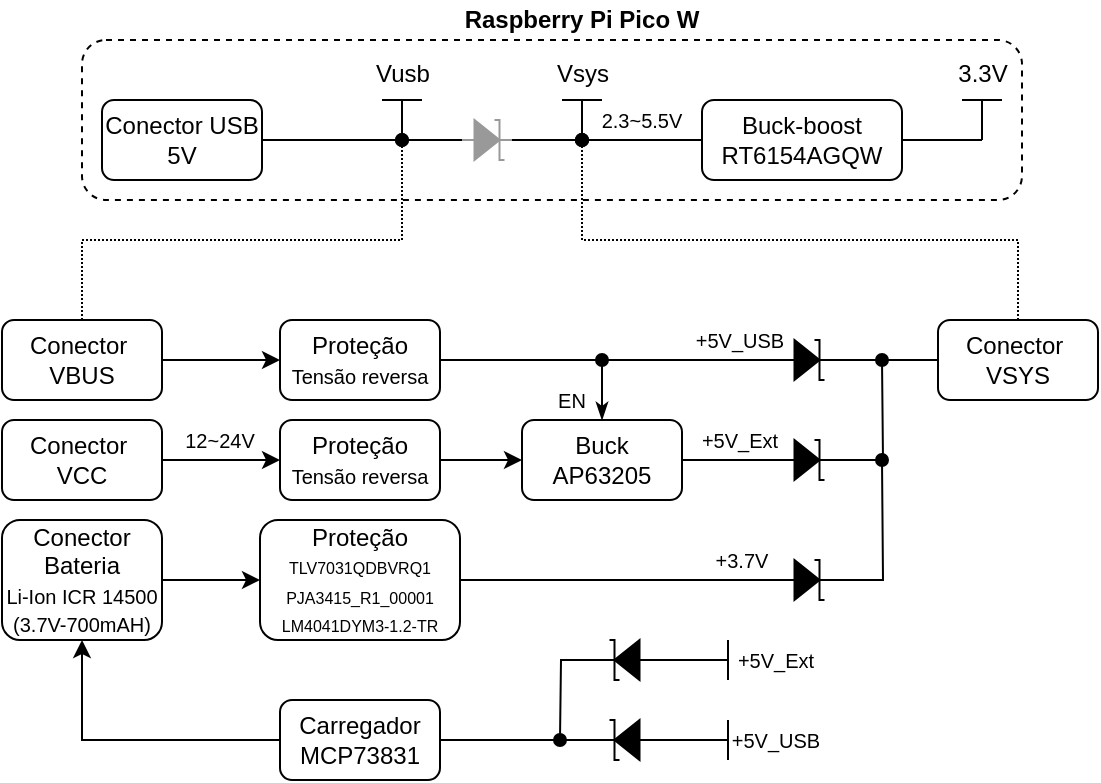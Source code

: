 <mxfile version="24.7.8">
  <diagram id="C5RBs43oDa-KdzZeNtuy" name="Page-1">
    <mxGraphModel dx="698" dy="470" grid="1" gridSize="10" guides="1" tooltips="1" connect="1" arrows="1" fold="1" page="1" pageScale="1" pageWidth="570" pageHeight="410" math="0" shadow="0">
      <root>
        <mxCell id="WIyWlLk6GJQsqaUBKTNV-0" />
        <mxCell id="WIyWlLk6GJQsqaUBKTNV-1" parent="WIyWlLk6GJQsqaUBKTNV-0" />
        <mxCell id="PB_K3ttKSPYF9vjde6-5-34" value="" style="rounded=1;whiteSpace=wrap;html=1;dashed=1;fontSize=12;fillColor=none;" parent="WIyWlLk6GJQsqaUBKTNV-1" vertex="1">
          <mxGeometry x="51" y="30" width="470" height="80" as="geometry" />
        </mxCell>
        <mxCell id="ZhTJbbVJ5x2Whkzgil_z-12" style="edgeStyle=orthogonalEdgeStyle;rounded=0;orthogonalLoop=1;jettySize=auto;html=1;entryX=0;entryY=0.5;entryDx=0;entryDy=0;" edge="1" parent="WIyWlLk6GJQsqaUBKTNV-1" source="WIyWlLk6GJQsqaUBKTNV-3" target="ZhTJbbVJ5x2Whkzgil_z-11">
          <mxGeometry relative="1" as="geometry" />
        </mxCell>
        <mxCell id="WIyWlLk6GJQsqaUBKTNV-3" value="Conector&amp;nbsp;&lt;br&gt;VCC" style="rounded=1;whiteSpace=wrap;html=1;fontSize=12;glass=0;strokeWidth=1;shadow=0;" parent="WIyWlLk6GJQsqaUBKTNV-1" vertex="1">
          <mxGeometry x="11" y="220" width="80" height="40" as="geometry" />
        </mxCell>
        <mxCell id="ZhTJbbVJ5x2Whkzgil_z-32" style="edgeStyle=orthogonalEdgeStyle;rounded=0;orthogonalLoop=1;jettySize=auto;html=1;endArrow=oval;endFill=1;startArrow=classicThin;startFill=1;" edge="1" parent="WIyWlLk6GJQsqaUBKTNV-1" source="PB_K3ttKSPYF9vjde6-5-0">
          <mxGeometry relative="1" as="geometry">
            <mxPoint x="311" y="190" as="targetPoint" />
          </mxGeometry>
        </mxCell>
        <mxCell id="PB_K3ttKSPYF9vjde6-5-0" value="Buck&lt;br&gt;AP63205" style="whiteSpace=wrap;html=1;rounded=1;glass=0;strokeWidth=1;shadow=0;" parent="WIyWlLk6GJQsqaUBKTNV-1" vertex="1">
          <mxGeometry x="271" y="220" width="80" height="40" as="geometry" />
        </mxCell>
        <mxCell id="PB_K3ttKSPYF9vjde6-5-9" style="edgeStyle=orthogonalEdgeStyle;rounded=0;orthogonalLoop=1;jettySize=auto;html=1;entryX=0;entryY=0.5;entryDx=0;entryDy=0;fontSize=8;" parent="WIyWlLk6GJQsqaUBKTNV-1" source="PB_K3ttKSPYF9vjde6-5-5" target="PB_K3ttKSPYF9vjde6-5-6" edge="1">
          <mxGeometry relative="1" as="geometry" />
        </mxCell>
        <mxCell id="PB_K3ttKSPYF9vjde6-5-5" value="&lt;div&gt;Conector&lt;/div&gt;Bateria&lt;br&gt;&lt;font style=&quot;font-size: 10px;&quot;&gt;Li-Ion ICR 14500&lt;br&gt;(3.7V-700mAH)&lt;/font&gt;" style="rounded=1;whiteSpace=wrap;html=1;fontSize=12;glass=0;strokeWidth=1;shadow=0;" parent="WIyWlLk6GJQsqaUBKTNV-1" vertex="1">
          <mxGeometry x="11" y="270" width="80" height="60" as="geometry" />
        </mxCell>
        <mxCell id="PB_K3ttKSPYF9vjde6-5-6" value="Proteção&lt;br&gt;&lt;font style=&quot;font-size: 8px; line-height: 1.2;&quot;&gt;TLV7031QDBVRQ1&lt;br&gt;PJA3415_R1_00001&lt;br&gt;LM4041DYM3-1.2-TR&lt;/font&gt;&lt;font&gt;&lt;br&gt;&lt;/font&gt;" style="rounded=1;whiteSpace=wrap;html=1;fontSize=12;glass=0;strokeWidth=1;shadow=0;" parent="WIyWlLk6GJQsqaUBKTNV-1" vertex="1">
          <mxGeometry x="140" y="270" width="100" height="60" as="geometry" />
        </mxCell>
        <mxCell id="PB_K3ttKSPYF9vjde6-5-23" style="edgeStyle=none;rounded=0;orthogonalLoop=1;jettySize=auto;html=1;entryX=0.5;entryY=0;entryDx=0;entryDy=0;entryPerimeter=0;fontSize=12;endArrow=oval;endFill=1;" parent="WIyWlLk6GJQsqaUBKTNV-1" source="PB_K3ttKSPYF9vjde6-5-10" target="PB_K3ttKSPYF9vjde6-5-18" edge="1">
          <mxGeometry relative="1" as="geometry" />
        </mxCell>
        <mxCell id="PB_K3ttKSPYF9vjde6-5-10" value="" style="pointerEvents=1;fillColor=strokeColor;verticalLabelPosition=bottom;shadow=0;dashed=0;align=center;html=1;verticalAlign=top;shape=mxgraph.electrical.diodes.zener_diode_1;fontSize=8;strokeColor=#999999;" parent="WIyWlLk6GJQsqaUBKTNV-1" vertex="1">
          <mxGeometry x="241" y="70" width="25" height="20" as="geometry" />
        </mxCell>
        <mxCell id="PB_K3ttKSPYF9vjde6-5-12" style="rounded=0;orthogonalLoop=1;jettySize=auto;html=1;fontSize=8;endArrow=none;endFill=0;entryX=0.5;entryY=0;entryDx=0;entryDy=0;entryPerimeter=0;" parent="WIyWlLk6GJQsqaUBKTNV-1" source="PB_K3ttKSPYF9vjde6-5-11" target="PB_K3ttKSPYF9vjde6-5-40" edge="1">
          <mxGeometry relative="1" as="geometry">
            <mxPoint x="201" y="80" as="targetPoint" />
          </mxGeometry>
        </mxCell>
        <mxCell id="PB_K3ttKSPYF9vjde6-5-11" value="Conector USB&lt;br&gt;5V" style="rounded=1;whiteSpace=wrap;html=1;fontSize=12;glass=0;strokeWidth=1;shadow=0;" parent="WIyWlLk6GJQsqaUBKTNV-1" vertex="1">
          <mxGeometry x="61" y="60" width="80" height="40" as="geometry" />
        </mxCell>
        <mxCell id="PB_K3ttKSPYF9vjde6-5-22" style="edgeStyle=none;rounded=0;orthogonalLoop=1;jettySize=auto;html=1;entryX=0.5;entryY=0;entryDx=0;entryDy=0;entryPerimeter=0;fontSize=12;endArrow=none;endFill=0;" parent="WIyWlLk6GJQsqaUBKTNV-1" source="PB_K3ttKSPYF9vjde6-5-13" target="PB_K3ttKSPYF9vjde6-5-21" edge="1">
          <mxGeometry relative="1" as="geometry" />
        </mxCell>
        <mxCell id="PB_K3ttKSPYF9vjde6-5-24" style="edgeStyle=none;rounded=0;orthogonalLoop=1;jettySize=auto;html=1;fontSize=12;endArrow=oval;endFill=1;" parent="WIyWlLk6GJQsqaUBKTNV-1" source="PB_K3ttKSPYF9vjde6-5-13" edge="1">
          <mxGeometry relative="1" as="geometry">
            <mxPoint x="301" y="80" as="targetPoint" />
          </mxGeometry>
        </mxCell>
        <mxCell id="PB_K3ttKSPYF9vjde6-5-13" value="Buck-boost&lt;br&gt;RT6154AGQW" style="whiteSpace=wrap;html=1;rounded=1;glass=0;strokeWidth=1;shadow=0;" parent="WIyWlLk6GJQsqaUBKTNV-1" vertex="1">
          <mxGeometry x="361" y="60" width="100" height="40" as="geometry" />
        </mxCell>
        <mxCell id="PB_K3ttKSPYF9vjde6-5-18" value="&lt;font style=&quot;font-size: 12px;&quot;&gt;Vsys&lt;/font&gt;" style="verticalLabelPosition=top;verticalAlign=bottom;shape=mxgraph.electrical.signal_sources.vdd;shadow=0;dashed=0;align=center;strokeWidth=1;fontSize=24;html=1;flipV=1;" parent="WIyWlLk6GJQsqaUBKTNV-1" vertex="1">
          <mxGeometry x="291" y="60" width="20" height="20" as="geometry" />
        </mxCell>
        <mxCell id="PB_K3ttKSPYF9vjde6-5-21" value="&lt;span style=&quot;font-size: 12px;&quot;&gt;3.3V&lt;/span&gt;" style="verticalLabelPosition=top;verticalAlign=bottom;shape=mxgraph.electrical.signal_sources.vdd;shadow=0;dashed=0;align=center;strokeWidth=1;fontSize=24;html=1;flipV=1;" parent="WIyWlLk6GJQsqaUBKTNV-1" vertex="1">
          <mxGeometry x="491" y="60" width="20" height="20" as="geometry" />
        </mxCell>
        <mxCell id="PB_K3ttKSPYF9vjde6-5-28" style="edgeStyle=orthogonalEdgeStyle;rounded=0;orthogonalLoop=1;jettySize=auto;html=1;entryX=0.5;entryY=1;entryDx=0;entryDy=0;fontSize=12;endArrow=classic;endFill=1;" parent="WIyWlLk6GJQsqaUBKTNV-1" source="PB_K3ttKSPYF9vjde6-5-27" target="PB_K3ttKSPYF9vjde6-5-5" edge="1">
          <mxGeometry relative="1" as="geometry" />
        </mxCell>
        <mxCell id="PB_K3ttKSPYF9vjde6-5-27" value="&lt;font&gt;Carregador&lt;br&gt;MCP73831&lt;br&gt;&lt;/font&gt;" style="rounded=1;whiteSpace=wrap;html=1;fontSize=12;glass=0;strokeWidth=1;shadow=0;gradientColor=none;" parent="WIyWlLk6GJQsqaUBKTNV-1" vertex="1">
          <mxGeometry x="150" y="360" width="80" height="40" as="geometry" />
        </mxCell>
        <mxCell id="PB_K3ttKSPYF9vjde6-5-35" value="&lt;b&gt;Raspberry Pi Pico W&lt;/b&gt;" style="text;html=1;strokeColor=none;fillColor=none;align=center;verticalAlign=middle;whiteSpace=wrap;rounded=0;dashed=1;fontSize=12;" parent="WIyWlLk6GJQsqaUBKTNV-1" vertex="1">
          <mxGeometry x="236" y="10" width="130" height="20" as="geometry" />
        </mxCell>
        <mxCell id="PB_K3ttKSPYF9vjde6-5-36" value="&lt;font style=&quot;font-size: 10px;&quot;&gt;12~24V&lt;/font&gt;" style="text;html=1;strokeColor=none;fillColor=none;align=center;verticalAlign=middle;whiteSpace=wrap;rounded=0;dashed=1;fontSize=12;" parent="WIyWlLk6GJQsqaUBKTNV-1" vertex="1">
          <mxGeometry x="100" y="220" width="40" height="20" as="geometry" />
        </mxCell>
        <mxCell id="PB_K3ttKSPYF9vjde6-5-48" style="edgeStyle=orthogonalEdgeStyle;rounded=0;orthogonalLoop=1;jettySize=auto;html=1;entryX=0.5;entryY=0;entryDx=0;entryDy=0;entryPerimeter=0;fontSize=10;startArrow=none;startFill=0;endArrow=none;endFill=0;" parent="WIyWlLk6GJQsqaUBKTNV-1" source="PB_K3ttKSPYF9vjde6-5-39" target="PB_K3ttKSPYF9vjde6-5-47" edge="1">
          <mxGeometry relative="1" as="geometry" />
        </mxCell>
        <mxCell id="ZhTJbbVJ5x2Whkzgil_z-38" value="" style="edgeStyle=none;rounded=0;orthogonalLoop=1;jettySize=auto;html=1;endArrow=none;endFill=0;" edge="1" parent="WIyWlLk6GJQsqaUBKTNV-1" source="PB_K3ttKSPYF9vjde6-5-39" target="PB_K3ttKSPYF9vjde6-5-27">
          <mxGeometry relative="1" as="geometry" />
        </mxCell>
        <mxCell id="PB_K3ttKSPYF9vjde6-5-39" value="" style="pointerEvents=1;fillColor=strokeColor;verticalLabelPosition=bottom;shadow=0;dashed=0;align=center;html=1;verticalAlign=top;shape=mxgraph.electrical.diodes.zener_diode_1;fontSize=8;rotation=-180;" parent="WIyWlLk6GJQsqaUBKTNV-1" vertex="1">
          <mxGeometry x="311" y="370" width="25" height="20" as="geometry" />
        </mxCell>
        <mxCell id="PB_K3ttKSPYF9vjde6-5-40" value="&lt;font style=&quot;font-size: 12px;&quot;&gt;Vusb&lt;/font&gt;" style="verticalLabelPosition=top;verticalAlign=bottom;shape=mxgraph.electrical.signal_sources.vdd;shadow=0;dashed=0;align=center;strokeWidth=1;fontSize=24;html=1;flipV=1;" parent="WIyWlLk6GJQsqaUBKTNV-1" vertex="1">
          <mxGeometry x="201" y="60" width="20" height="20" as="geometry" />
        </mxCell>
        <mxCell id="PB_K3ttKSPYF9vjde6-5-49" style="edgeStyle=orthogonalEdgeStyle;rounded=0;orthogonalLoop=1;jettySize=auto;html=1;entryX=0.5;entryY=0;entryDx=0;entryDy=0;entryPerimeter=0;fontSize=10;startArrow=none;startFill=0;endArrow=none;endFill=0;" parent="WIyWlLk6GJQsqaUBKTNV-1" source="PB_K3ttKSPYF9vjde6-5-41" target="PB_K3ttKSPYF9vjde6-5-45" edge="1">
          <mxGeometry relative="1" as="geometry" />
        </mxCell>
        <mxCell id="ZhTJbbVJ5x2Whkzgil_z-39" style="edgeStyle=orthogonalEdgeStyle;rounded=0;orthogonalLoop=1;jettySize=auto;html=1;endArrow=oval;endFill=1;strokeWidth=1;endSize=6;" edge="1" parent="WIyWlLk6GJQsqaUBKTNV-1" source="PB_K3ttKSPYF9vjde6-5-41">
          <mxGeometry relative="1" as="geometry">
            <mxPoint x="290" y="380" as="targetPoint" />
          </mxGeometry>
        </mxCell>
        <mxCell id="PB_K3ttKSPYF9vjde6-5-41" value="" style="pointerEvents=1;fillColor=strokeColor;verticalLabelPosition=bottom;shadow=0;dashed=0;align=center;html=1;verticalAlign=top;shape=mxgraph.electrical.diodes.zener_diode_1;fontSize=8;rotation=-180;" parent="WIyWlLk6GJQsqaUBKTNV-1" vertex="1">
          <mxGeometry x="311" y="330" width="25" height="20" as="geometry" />
        </mxCell>
        <mxCell id="PB_K3ttKSPYF9vjde6-5-45" value="" style="verticalLabelPosition=top;verticalAlign=bottom;shape=mxgraph.electrical.signal_sources.vdd;shadow=0;dashed=0;align=center;strokeWidth=1;fontSize=24;html=1;flipV=1;rotation=90;" parent="WIyWlLk6GJQsqaUBKTNV-1" vertex="1">
          <mxGeometry x="354" y="330" width="20" height="20" as="geometry" />
        </mxCell>
        <mxCell id="PB_K3ttKSPYF9vjde6-5-47" value="" style="verticalLabelPosition=top;verticalAlign=bottom;shape=mxgraph.electrical.signal_sources.vdd;shadow=0;dashed=0;align=center;strokeWidth=1;fontSize=24;html=1;flipV=1;rotation=90;" parent="WIyWlLk6GJQsqaUBKTNV-1" vertex="1">
          <mxGeometry x="354" y="370" width="20" height="20" as="geometry" />
        </mxCell>
        <mxCell id="ZhTJbbVJ5x2Whkzgil_z-2" style="edgeStyle=orthogonalEdgeStyle;rounded=0;orthogonalLoop=1;jettySize=auto;html=1;entryX=0.5;entryY=0;entryDx=0;entryDy=0;entryPerimeter=0;endArrow=oval;endFill=1;" edge="1" parent="WIyWlLk6GJQsqaUBKTNV-1" source="PB_K3ttKSPYF9vjde6-5-10" target="PB_K3ttKSPYF9vjde6-5-40">
          <mxGeometry relative="1" as="geometry">
            <Array as="points">
              <mxPoint x="211" y="80" />
              <mxPoint x="211" y="80" />
            </Array>
          </mxGeometry>
        </mxCell>
        <mxCell id="ZhTJbbVJ5x2Whkzgil_z-29" style="edgeStyle=orthogonalEdgeStyle;rounded=0;orthogonalLoop=1;jettySize=auto;html=1;endArrow=oval;endFill=1;" edge="1" parent="WIyWlLk6GJQsqaUBKTNV-1" source="ZhTJbbVJ5x2Whkzgil_z-3">
          <mxGeometry relative="1" as="geometry">
            <mxPoint x="451" y="240" as="targetPoint" />
          </mxGeometry>
        </mxCell>
        <mxCell id="ZhTJbbVJ5x2Whkzgil_z-3" value="" style="pointerEvents=1;fillColor=strokeColor;verticalLabelPosition=bottom;shadow=0;dashed=0;align=center;html=1;verticalAlign=top;shape=mxgraph.electrical.diodes.zener_diode_1;fontSize=8;" vertex="1" parent="WIyWlLk6GJQsqaUBKTNV-1">
          <mxGeometry x="401" y="290" width="25" height="20" as="geometry" />
        </mxCell>
        <mxCell id="ZhTJbbVJ5x2Whkzgil_z-27" style="edgeStyle=orthogonalEdgeStyle;rounded=0;orthogonalLoop=1;jettySize=auto;html=1;endArrow=oval;endFill=1;" edge="1" parent="WIyWlLk6GJQsqaUBKTNV-1" source="ZhTJbbVJ5x2Whkzgil_z-4">
          <mxGeometry relative="1" as="geometry">
            <mxPoint x="451" y="190" as="targetPoint" />
          </mxGeometry>
        </mxCell>
        <mxCell id="ZhTJbbVJ5x2Whkzgil_z-4" value="" style="pointerEvents=1;fillColor=strokeColor;verticalLabelPosition=bottom;shadow=0;dashed=0;align=center;html=1;verticalAlign=top;shape=mxgraph.electrical.diodes.zener_diode_1;fontSize=8;" vertex="1" parent="WIyWlLk6GJQsqaUBKTNV-1">
          <mxGeometry x="401" y="230" width="25" height="20" as="geometry" />
        </mxCell>
        <mxCell id="ZhTJbbVJ5x2Whkzgil_z-5" value="&lt;font style=&quot;font-size: 10px;&quot;&gt;2.3~5.5V&lt;/font&gt;" style="text;html=1;strokeColor=none;fillColor=none;align=center;verticalAlign=middle;whiteSpace=wrap;rounded=0;dashed=1;fontSize=12;" vertex="1" parent="WIyWlLk6GJQsqaUBKTNV-1">
          <mxGeometry x="301" y="60" width="60" height="20" as="geometry" />
        </mxCell>
        <mxCell id="ZhTJbbVJ5x2Whkzgil_z-7" value="Proteção&lt;br&gt;&lt;font style=&quot;font-size: 10px;&quot;&gt;Tensão reversa&lt;/font&gt;" style="rounded=1;whiteSpace=wrap;html=1;fontSize=12;glass=0;strokeWidth=1;shadow=0;" vertex="1" parent="WIyWlLk6GJQsqaUBKTNV-1">
          <mxGeometry x="150" y="170" width="80" height="40" as="geometry" />
        </mxCell>
        <mxCell id="ZhTJbbVJ5x2Whkzgil_z-13" style="edgeStyle=orthogonalEdgeStyle;rounded=0;orthogonalLoop=1;jettySize=auto;html=1;entryX=0;entryY=0.5;entryDx=0;entryDy=0;" edge="1" parent="WIyWlLk6GJQsqaUBKTNV-1" source="ZhTJbbVJ5x2Whkzgil_z-8" target="ZhTJbbVJ5x2Whkzgil_z-7">
          <mxGeometry relative="1" as="geometry" />
        </mxCell>
        <mxCell id="ZhTJbbVJ5x2Whkzgil_z-30" style="edgeStyle=orthogonalEdgeStyle;rounded=0;orthogonalLoop=1;jettySize=auto;html=1;exitX=0.5;exitY=0;exitDx=0;exitDy=0;endArrow=oval;endFill=1;dashed=1;dashPattern=1 1;" edge="1" parent="WIyWlLk6GJQsqaUBKTNV-1" source="ZhTJbbVJ5x2Whkzgil_z-8">
          <mxGeometry relative="1" as="geometry">
            <mxPoint x="211" y="80" as="targetPoint" />
            <Array as="points">
              <mxPoint x="51" y="130" />
              <mxPoint x="211" y="130" />
            </Array>
          </mxGeometry>
        </mxCell>
        <mxCell id="ZhTJbbVJ5x2Whkzgil_z-8" value="Conector&amp;nbsp;&lt;br&gt;VBUS" style="rounded=1;whiteSpace=wrap;html=1;fontSize=12;glass=0;strokeWidth=1;shadow=0;" vertex="1" parent="WIyWlLk6GJQsqaUBKTNV-1">
          <mxGeometry x="11" y="170" width="80" height="40" as="geometry" />
        </mxCell>
        <mxCell id="ZhTJbbVJ5x2Whkzgil_z-26" style="edgeStyle=orthogonalEdgeStyle;rounded=0;orthogonalLoop=1;jettySize=auto;html=1;entryX=0;entryY=0.5;entryDx=0;entryDy=0;endArrow=none;endFill=0;" edge="1" parent="WIyWlLk6GJQsqaUBKTNV-1" source="ZhTJbbVJ5x2Whkzgil_z-10" target="ZhTJbbVJ5x2Whkzgil_z-25">
          <mxGeometry relative="1" as="geometry" />
        </mxCell>
        <mxCell id="ZhTJbbVJ5x2Whkzgil_z-10" value="" style="pointerEvents=1;fillColor=strokeColor;verticalLabelPosition=bottom;shadow=0;dashed=0;align=center;html=1;verticalAlign=top;shape=mxgraph.electrical.diodes.zener_diode_1;fontSize=8;" vertex="1" parent="WIyWlLk6GJQsqaUBKTNV-1">
          <mxGeometry x="401" y="180" width="25" height="20" as="geometry" />
        </mxCell>
        <mxCell id="ZhTJbbVJ5x2Whkzgil_z-15" style="edgeStyle=orthogonalEdgeStyle;rounded=0;orthogonalLoop=1;jettySize=auto;html=1;entryX=0;entryY=0.5;entryDx=0;entryDy=0;" edge="1" parent="WIyWlLk6GJQsqaUBKTNV-1" source="ZhTJbbVJ5x2Whkzgil_z-11" target="PB_K3ttKSPYF9vjde6-5-0">
          <mxGeometry relative="1" as="geometry" />
        </mxCell>
        <mxCell id="ZhTJbbVJ5x2Whkzgil_z-11" value="Proteção&lt;br&gt;&lt;font style=&quot;font-size: 10px;&quot;&gt;Tensão reversa&lt;/font&gt;" style="rounded=1;whiteSpace=wrap;html=1;fontSize=12;glass=0;strokeWidth=1;shadow=0;" vertex="1" parent="WIyWlLk6GJQsqaUBKTNV-1">
          <mxGeometry x="150" y="220" width="80" height="40" as="geometry" />
        </mxCell>
        <mxCell id="ZhTJbbVJ5x2Whkzgil_z-16" style="edgeStyle=orthogonalEdgeStyle;rounded=0;orthogonalLoop=1;jettySize=auto;html=1;entryX=0;entryY=0.5;entryDx=0;entryDy=0;entryPerimeter=0;endArrow=none;endFill=0;" edge="1" parent="WIyWlLk6GJQsqaUBKTNV-1" source="PB_K3ttKSPYF9vjde6-5-0" target="ZhTJbbVJ5x2Whkzgil_z-4">
          <mxGeometry relative="1" as="geometry" />
        </mxCell>
        <mxCell id="ZhTJbbVJ5x2Whkzgil_z-17" style="edgeStyle=orthogonalEdgeStyle;rounded=0;orthogonalLoop=1;jettySize=auto;html=1;entryX=0;entryY=0.5;entryDx=0;entryDy=0;entryPerimeter=0;endArrow=none;endFill=0;" edge="1" parent="WIyWlLk6GJQsqaUBKTNV-1" source="ZhTJbbVJ5x2Whkzgil_z-7" target="ZhTJbbVJ5x2Whkzgil_z-10">
          <mxGeometry relative="1" as="geometry" />
        </mxCell>
        <mxCell id="ZhTJbbVJ5x2Whkzgil_z-19" value="&lt;font style=&quot;font-size: 10px;&quot;&gt;+5V_Ext&lt;/font&gt;" style="text;html=1;strokeColor=none;fillColor=none;align=center;verticalAlign=middle;whiteSpace=wrap;rounded=0;dashed=1;fontSize=12;" vertex="1" parent="WIyWlLk6GJQsqaUBKTNV-1">
          <mxGeometry x="359.5" y="220" width="40" height="20" as="geometry" />
        </mxCell>
        <mxCell id="ZhTJbbVJ5x2Whkzgil_z-20" value="&lt;font style=&quot;font-size: 10px;&quot;&gt;+5V_USB&lt;/font&gt;" style="text;html=1;strokeColor=none;fillColor=none;align=center;verticalAlign=middle;whiteSpace=wrap;rounded=0;dashed=1;fontSize=12;" vertex="1" parent="WIyWlLk6GJQsqaUBKTNV-1">
          <mxGeometry x="359.5" y="170" width="40" height="20" as="geometry" />
        </mxCell>
        <mxCell id="ZhTJbbVJ5x2Whkzgil_z-21" value="&lt;font style=&quot;font-size: 10px;&quot;&gt;+5V_Ext&lt;/font&gt;" style="text;html=1;strokeColor=none;fillColor=none;align=center;verticalAlign=middle;whiteSpace=wrap;rounded=0;dashed=1;fontSize=12;" vertex="1" parent="WIyWlLk6GJQsqaUBKTNV-1">
          <mxGeometry x="377.5" y="330" width="40" height="20" as="geometry" />
        </mxCell>
        <mxCell id="ZhTJbbVJ5x2Whkzgil_z-22" value="&lt;font style=&quot;font-size: 10px;&quot;&gt;+5V_USB&lt;/font&gt;" style="text;html=1;strokeColor=none;fillColor=none;align=center;verticalAlign=middle;whiteSpace=wrap;rounded=0;dashed=1;fontSize=12;" vertex="1" parent="WIyWlLk6GJQsqaUBKTNV-1">
          <mxGeometry x="377.5" y="370" width="40" height="20" as="geometry" />
        </mxCell>
        <mxCell id="ZhTJbbVJ5x2Whkzgil_z-23" style="edgeStyle=orthogonalEdgeStyle;rounded=0;orthogonalLoop=1;jettySize=auto;html=1;entryX=0;entryY=0.5;entryDx=0;entryDy=0;entryPerimeter=0;endArrow=none;endFill=0;" edge="1" parent="WIyWlLk6GJQsqaUBKTNV-1" source="PB_K3ttKSPYF9vjde6-5-6" target="ZhTJbbVJ5x2Whkzgil_z-3">
          <mxGeometry relative="1" as="geometry" />
        </mxCell>
        <mxCell id="ZhTJbbVJ5x2Whkzgil_z-24" value="&lt;font style=&quot;font-size: 10px;&quot;&gt;+3.7V&lt;/font&gt;" style="text;html=1;strokeColor=none;fillColor=none;align=center;verticalAlign=middle;whiteSpace=wrap;rounded=0;dashed=1;fontSize=12;" vertex="1" parent="WIyWlLk6GJQsqaUBKTNV-1">
          <mxGeometry x="361" y="280" width="40" height="20" as="geometry" />
        </mxCell>
        <mxCell id="ZhTJbbVJ5x2Whkzgil_z-31" style="edgeStyle=orthogonalEdgeStyle;rounded=0;orthogonalLoop=1;jettySize=auto;html=1;entryX=0;entryY=1;entryDx=0;entryDy=0;exitX=0.5;exitY=0;exitDx=0;exitDy=0;endArrow=oval;endFill=1;dashed=1;dashPattern=1 1;" edge="1" parent="WIyWlLk6GJQsqaUBKTNV-1" source="ZhTJbbVJ5x2Whkzgil_z-25" target="ZhTJbbVJ5x2Whkzgil_z-5">
          <mxGeometry relative="1" as="geometry">
            <Array as="points">
              <mxPoint x="519" y="130" />
              <mxPoint x="301" y="130" />
            </Array>
          </mxGeometry>
        </mxCell>
        <mxCell id="ZhTJbbVJ5x2Whkzgil_z-25" value="Conector&amp;nbsp;&lt;br&gt;VSYS" style="rounded=1;whiteSpace=wrap;html=1;fontSize=12;glass=0;strokeWidth=1;shadow=0;" vertex="1" parent="WIyWlLk6GJQsqaUBKTNV-1">
          <mxGeometry x="479" y="170" width="80" height="40" as="geometry" />
        </mxCell>
        <mxCell id="ZhTJbbVJ5x2Whkzgil_z-33" value="&lt;font style=&quot;font-size: 10px;&quot;&gt;EN&lt;/font&gt;" style="text;html=1;strokeColor=none;fillColor=none;align=center;verticalAlign=middle;whiteSpace=wrap;rounded=0;dashed=1;fontSize=12;" vertex="1" parent="WIyWlLk6GJQsqaUBKTNV-1">
          <mxGeometry x="281" y="200" width="30" height="20" as="geometry" />
        </mxCell>
      </root>
    </mxGraphModel>
  </diagram>
</mxfile>
